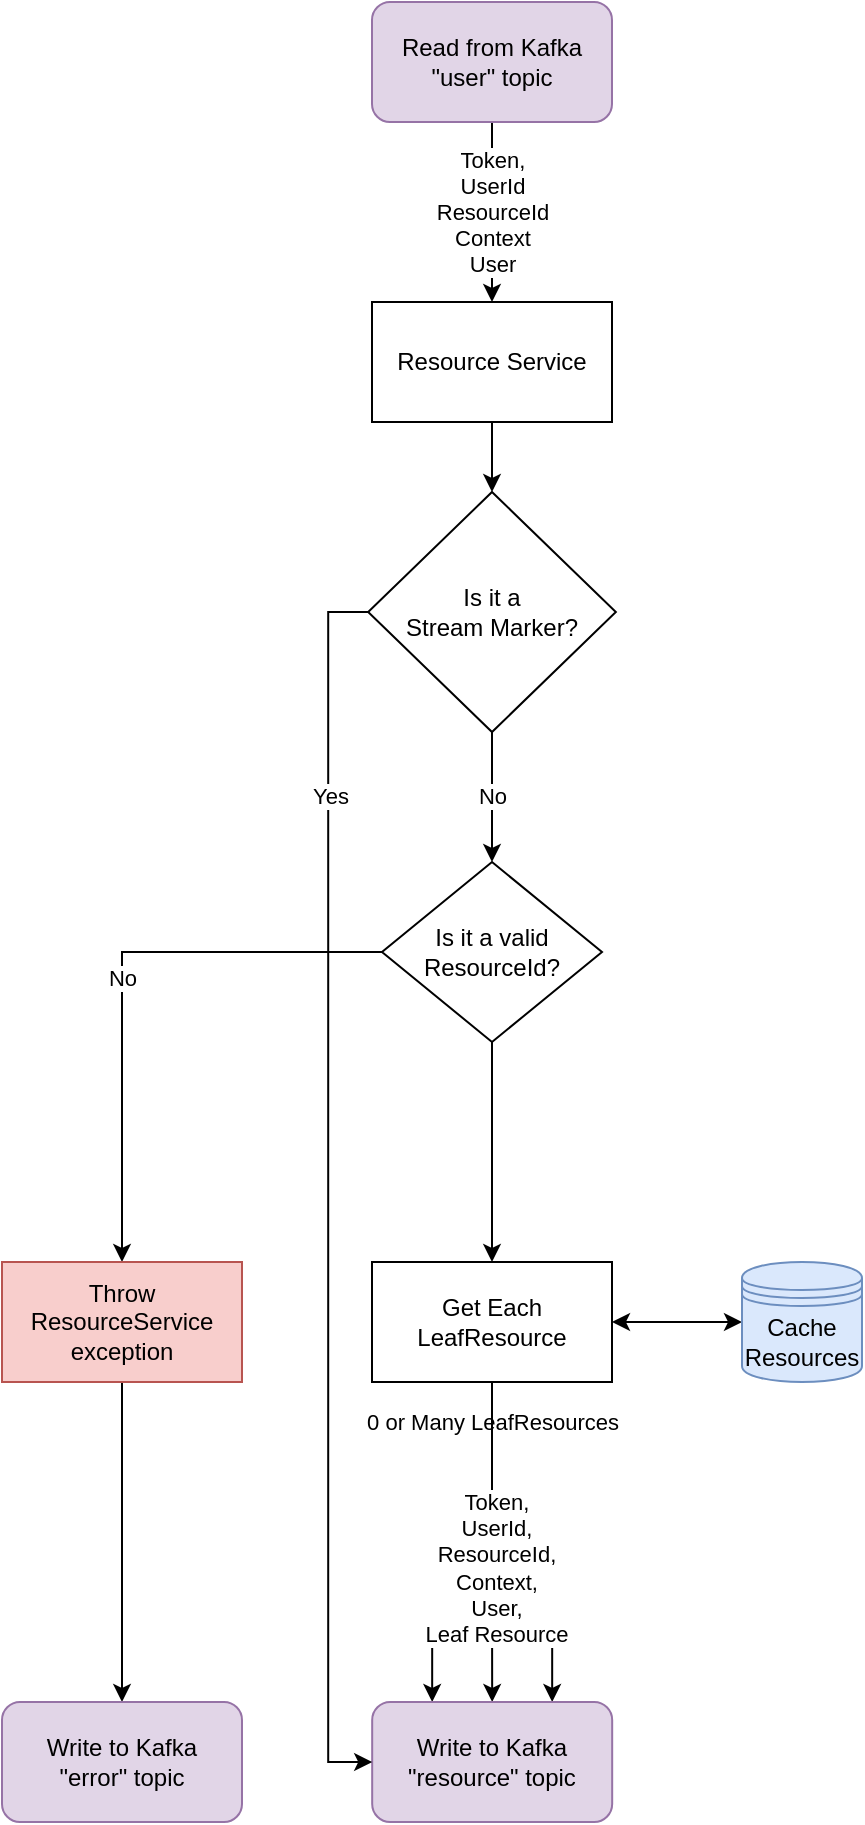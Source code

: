 <mxfile version="14.9.1" type="device"><diagram id="DYDGdA-885xeRSgDoeYv" name="Page-1"><mxGraphModel dx="3262" dy="1065" grid="1" gridSize="10" guides="1" tooltips="1" connect="1" arrows="1" fold="1" page="0" pageScale="1" pageWidth="827" pageHeight="1169" math="0" shadow="0"><root><mxCell id="0"/><mxCell id="1" parent="0"/><mxCell id="emOmZ1jwaG1Uoyf71ebE-5" style="edgeStyle=orthogonalEdgeStyle;rounded=0;orthogonalLoop=1;jettySize=auto;html=1;exitX=0.5;exitY=1;exitDx=0;exitDy=0;entryX=0.25;entryY=0;entryDx=0;entryDy=0;" parent="1" source="oZyTMZYtAXs1u3VE4Ej2-23" target="oZyTMZYtAXs1u3VE4Ej2-33" edge="1"><mxGeometry relative="1" as="geometry"/></mxCell><mxCell id="emOmZ1jwaG1Uoyf71ebE-6" style="edgeStyle=orthogonalEdgeStyle;rounded=0;orthogonalLoop=1;jettySize=auto;html=1;exitX=0.5;exitY=1;exitDx=0;exitDy=0;entryX=0.75;entryY=0;entryDx=0;entryDy=0;" parent="1" source="oZyTMZYtAXs1u3VE4Ej2-23" target="oZyTMZYtAXs1u3VE4Ej2-33" edge="1"><mxGeometry relative="1" as="geometry"/></mxCell><mxCell id="emOmZ1jwaG1Uoyf71ebE-7" value="0 or Many LeafResources" style="edgeLabel;html=1;align=center;verticalAlign=middle;resizable=0;points=[];" parent="emOmZ1jwaG1Uoyf71ebE-6" vertex="1" connectable="0"><mxGeometry x="-0.432" y="1" relative="1" as="geometry"><mxPoint x="-1" y="-34" as="offset"/></mxGeometry></mxCell><mxCell id="oZyTMZYtAXs1u3VE4Ej2-150" style="edgeStyle=orthogonalEdgeStyle;rounded=0;orthogonalLoop=1;jettySize=auto;html=1;exitX=0.5;exitY=1;exitDx=0;exitDy=0;entryX=0.5;entryY=0;entryDx=0;entryDy=0;" parent="1" source="oZyTMZYtAXs1u3VE4Ej2-16" target="oZyTMZYtAXs1u3VE4Ej2-149" edge="1"><mxGeometry relative="1" as="geometry"/></mxCell><mxCell id="oZyTMZYtAXs1u3VE4Ej2-16" value="Resource Service" style="rounded=0;whiteSpace=wrap;html=1;" parent="1" vertex="1"><mxGeometry x="-675" y="510" width="120" height="60" as="geometry"/></mxCell><mxCell id="oZyTMZYtAXs1u3VE4Ej2-18" style="edgeStyle=orthogonalEdgeStyle;rounded=0;orthogonalLoop=1;jettySize=auto;html=1;" parent="1" source="oZyTMZYtAXs1u3VE4Ej2-19" target="oZyTMZYtAXs1u3VE4Ej2-23" edge="1"><mxGeometry relative="1" as="geometry"><mxPoint x="-625" y="1120" as="targetPoint"/></mxGeometry></mxCell><mxCell id="oZyTMZYtAXs1u3VE4Ej2-29" value="No" style="edgeStyle=orthogonalEdgeStyle;rounded=0;orthogonalLoop=1;jettySize=auto;html=1;exitX=0;exitY=0.5;exitDx=0;exitDy=0;" parent="1" source="oZyTMZYtAXs1u3VE4Ej2-19" target="oZyTMZYtAXs1u3VE4Ej2-21" edge="1"><mxGeometry relative="1" as="geometry"/></mxCell><mxCell id="oZyTMZYtAXs1u3VE4Ej2-19" value="Is it a valid ResourceId?" style="rhombus;whiteSpace=wrap;html=1;" parent="1" vertex="1"><mxGeometry x="-670" y="790" width="110" height="90" as="geometry"/></mxCell><mxCell id="oZyTMZYtAXs1u3VE4Ej2-20" style="edgeStyle=orthogonalEdgeStyle;rounded=0;orthogonalLoop=1;jettySize=auto;html=1;exitX=0.5;exitY=1;exitDx=0;exitDy=0;entryX=0.5;entryY=0;entryDx=0;entryDy=0;" parent="1" source="oZyTMZYtAXs1u3VE4Ej2-21" target="oZyTMZYtAXs1u3VE4Ej2-25" edge="1"><mxGeometry relative="1" as="geometry"><mxPoint x="-880" y="1110" as="targetPoint"/></mxGeometry></mxCell><mxCell id="oZyTMZYtAXs1u3VE4Ej2-21" value="Throw ResourceService exception" style="rounded=0;whiteSpace=wrap;html=1;fillColor=#f8cecc;strokeColor=#b85450;" parent="1" vertex="1"><mxGeometry x="-860" y="990" width="120" height="60" as="geometry"/></mxCell><mxCell id="emOmZ1jwaG1Uoyf71ebE-4" style="edgeStyle=orthogonalEdgeStyle;rounded=0;orthogonalLoop=1;jettySize=auto;html=1;exitX=0.5;exitY=1;exitDx=0;exitDy=0;entryX=0.5;entryY=0;entryDx=0;entryDy=0;" parent="1" source="oZyTMZYtAXs1u3VE4Ej2-23" target="oZyTMZYtAXs1u3VE4Ej2-33" edge="1"><mxGeometry relative="1" as="geometry"/></mxCell><mxCell id="emOmZ1jwaG1Uoyf71ebE-8" value="Token,&lt;br&gt;UserId,&lt;br&gt;ResourceId,&lt;br&gt;Context,&lt;br&gt;User,&lt;br&gt;Leaf Resource" style="edgeLabel;html=1;align=center;verticalAlign=middle;resizable=0;points=[];" parent="emOmZ1jwaG1Uoyf71ebE-4" vertex="1" connectable="0"><mxGeometry x="0.363" y="2" relative="1" as="geometry"><mxPoint y="-16" as="offset"/></mxGeometry></mxCell><mxCell id="g3Xc9FzCA46Htlh3PHki-5" style="edgeStyle=orthogonalEdgeStyle;rounded=0;orthogonalLoop=1;jettySize=auto;html=1;exitX=1;exitY=0.5;exitDx=0;exitDy=0;entryX=0;entryY=0.5;entryDx=0;entryDy=0;startArrow=classic;startFill=1;" parent="1" source="oZyTMZYtAXs1u3VE4Ej2-23" target="g3Xc9FzCA46Htlh3PHki-4" edge="1"><mxGeometry relative="1" as="geometry"/></mxCell><mxCell id="oZyTMZYtAXs1u3VE4Ej2-23" value="Get Each LeafResource" style="rounded=0;whiteSpace=wrap;html=1;" parent="1" vertex="1"><mxGeometry x="-675" y="990" width="120" height="60" as="geometry"/></mxCell><mxCell id="oZyTMZYtAXs1u3VE4Ej2-25" value="&lt;div&gt;&lt;span&gt;Write to Kafka&lt;/span&gt;&lt;/div&gt;&lt;div&gt;&lt;span&gt;&quot;error&quot; topic&lt;br&gt;&lt;/span&gt;&lt;/div&gt;" style="rounded=1;whiteSpace=wrap;html=1;fillColor=#e1d5e7;strokeColor=#9673a6;" parent="1" vertex="1"><mxGeometry x="-860" y="1210" width="120" height="60" as="geometry"/></mxCell><mxCell id="oZyTMZYtAXs1u3VE4Ej2-27" value="Token,&lt;br&gt;UserId&lt;br&gt;ResourceId&lt;br&gt;Context&lt;br&gt;User" style="edgeStyle=orthogonalEdgeStyle;rounded=0;orthogonalLoop=1;jettySize=auto;html=1;exitX=0.5;exitY=1;exitDx=0;exitDy=0;entryX=0.5;entryY=0;entryDx=0;entryDy=0;" parent="1" source="oZyTMZYtAXs1u3VE4Ej2-26" target="oZyTMZYtAXs1u3VE4Ej2-16" edge="1"><mxGeometry relative="1" as="geometry"/></mxCell><mxCell id="oZyTMZYtAXs1u3VE4Ej2-26" value="&lt;div&gt;Read from Kafka&lt;/div&gt;&lt;div&gt;&quot;user&quot; topic&lt;br&gt;&lt;/div&gt;" style="rounded=1;whiteSpace=wrap;html=1;fillColor=#e1d5e7;strokeColor=#9673a6;" parent="1" vertex="1"><mxGeometry x="-675" y="360" width="120" height="60" as="geometry"/></mxCell><mxCell id="oZyTMZYtAXs1u3VE4Ej2-33" value="&lt;div&gt;Write to Kafka&lt;/div&gt;&lt;div&gt;&quot;resource&quot; topic&lt;br&gt;&lt;/div&gt;" style="rounded=1;whiteSpace=wrap;html=1;fillColor=#e1d5e7;strokeColor=#9673a6;" parent="1" vertex="1"><mxGeometry x="-674.91" y="1210" width="120" height="60" as="geometry"/></mxCell><mxCell id="oZyTMZYtAXs1u3VE4Ej2-151" value="No" style="edgeStyle=orthogonalEdgeStyle;rounded=0;orthogonalLoop=1;jettySize=auto;html=1;exitX=0.5;exitY=1;exitDx=0;exitDy=0;entryX=0.5;entryY=0;entryDx=0;entryDy=0;" parent="1" source="oZyTMZYtAXs1u3VE4Ej2-149" target="oZyTMZYtAXs1u3VE4Ej2-19" edge="1"><mxGeometry relative="1" as="geometry"/></mxCell><mxCell id="oZyTMZYtAXs1u3VE4Ej2-152" style="edgeStyle=orthogonalEdgeStyle;rounded=0;orthogonalLoop=1;jettySize=auto;html=1;exitX=0;exitY=0.5;exitDx=0;exitDy=0;entryX=0;entryY=0.5;entryDx=0;entryDy=0;" parent="1" source="oZyTMZYtAXs1u3VE4Ej2-149" target="oZyTMZYtAXs1u3VE4Ej2-33" edge="1"><mxGeometry relative="1" as="geometry"/></mxCell><mxCell id="oZyTMZYtAXs1u3VE4Ej2-153" value="Yes" style="edgeLabel;html=1;align=center;verticalAlign=middle;resizable=0;points=[];" parent="oZyTMZYtAXs1u3VE4Ej2-152" vertex="1" connectable="0"><mxGeometry x="-0.639" y="1" relative="1" as="geometry"><mxPoint as="offset"/></mxGeometry></mxCell><mxCell id="oZyTMZYtAXs1u3VE4Ej2-149" value="Is it a &lt;br&gt;Stream Marker?" style="rhombus;whiteSpace=wrap;html=1;" parent="1" vertex="1"><mxGeometry x="-676.91" y="605" width="123.83" height="120" as="geometry"/></mxCell><mxCell id="g3Xc9FzCA46Htlh3PHki-4" value="&lt;div&gt;Cache&lt;/div&gt;&lt;div&gt;Resources&lt;br&gt;&lt;/div&gt;" style="shape=datastore;whiteSpace=wrap;html=1;fillColor=#dae8fc;strokeColor=#6c8ebf;" parent="1" vertex="1"><mxGeometry x="-490" y="990" width="60" height="60" as="geometry"/></mxCell></root></mxGraphModel></diagram></mxfile>